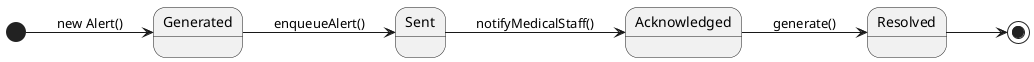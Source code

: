 @startuml
'https://plantuml.com/state-diagram

left to right direction

[*] --> Generated : new Alert()
Generated --> Sent : enqueueAlert()
Sent --> Acknowledged : notifyMedicalStaff()
Acknowledged --> Resolved : generate()
Resolved --> [*]
@enduml


@enduml